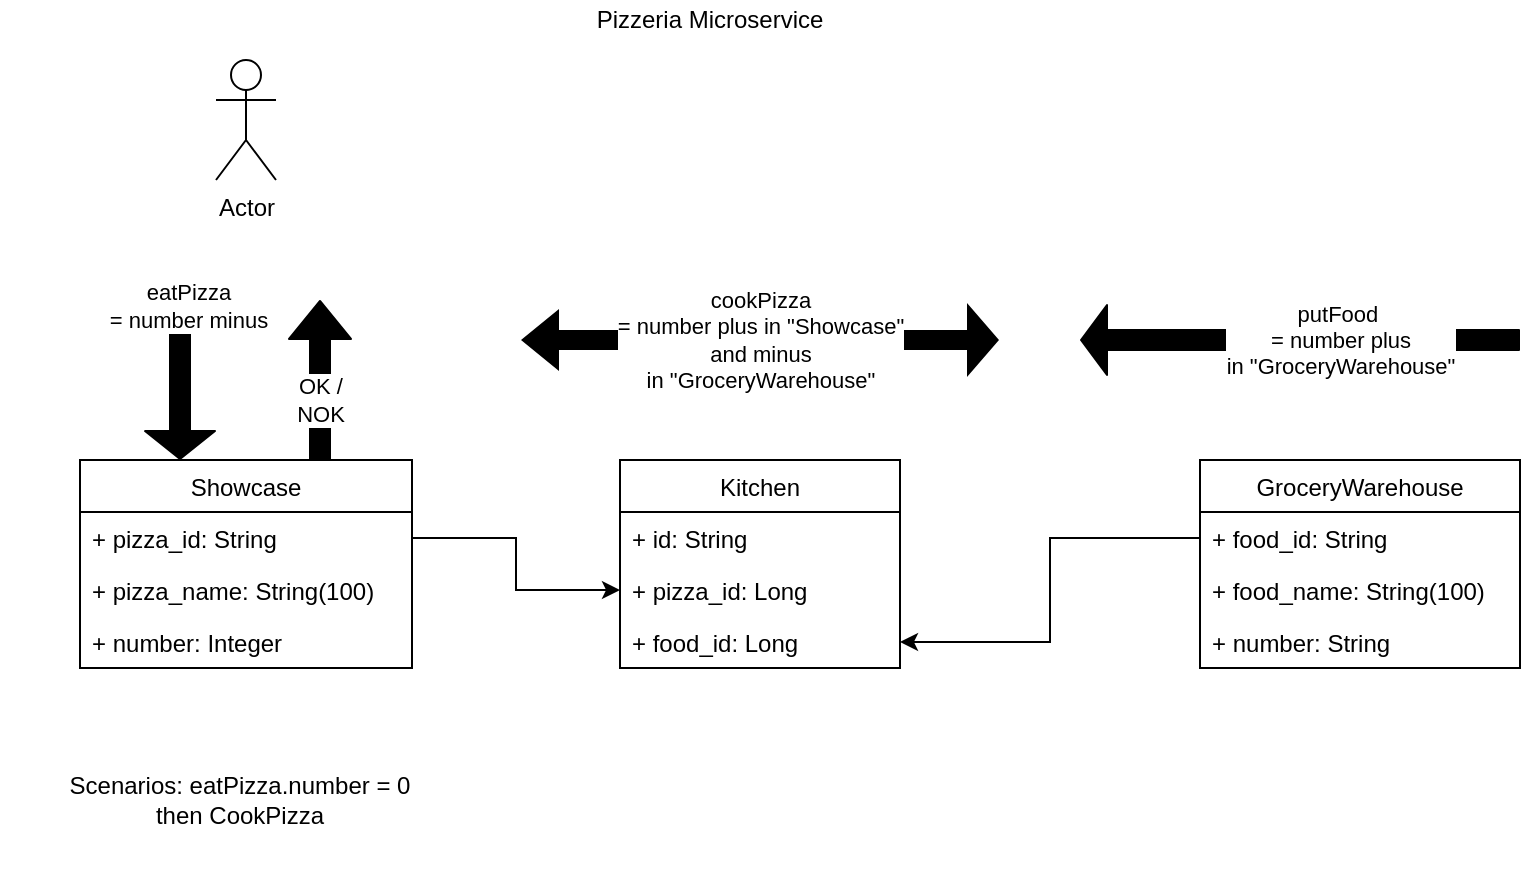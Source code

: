 <mxfile version="13.7.7" type="github">
  <diagram id="wMq028c-sOtWCPvOxuTe" name="Page-1">
    <mxGraphModel dx="1400" dy="801" grid="1" gridSize="10" guides="1" tooltips="1" connect="1" arrows="1" fold="1" page="1" pageScale="1" pageWidth="827" pageHeight="1169" math="0" shadow="0">
      <root>
        <mxCell id="0" />
        <mxCell id="1" parent="0" />
        <mxCell id="a7zKJheYSxnZLbQeQX0P-30" style="edgeStyle=orthogonalEdgeStyle;rounded=0;orthogonalLoop=1;jettySize=auto;html=1;entryX=1;entryY=0.5;entryDx=0;entryDy=0;" parent="1" source="a7zKJheYSxnZLbQeQX0P-7" target="a7zKJheYSxnZLbQeQX0P-17" edge="1">
          <mxGeometry relative="1" as="geometry" />
        </mxCell>
        <mxCell id="a7zKJheYSxnZLbQeQX0P-6" value="GroceryWarehouse" style="swimlane;fontStyle=0;childLayout=stackLayout;horizontal=1;startSize=26;fillColor=none;horizontalStack=0;resizeParent=1;resizeParentMax=0;resizeLast=0;collapsible=1;marginBottom=0;" parent="1" vertex="1">
          <mxGeometry x="620" y="260" width="160" height="104" as="geometry" />
        </mxCell>
        <mxCell id="a7zKJheYSxnZLbQeQX0P-7" value="+ food_id: String&#xa;" style="text;strokeColor=none;fillColor=none;align=left;verticalAlign=top;spacingLeft=4;spacingRight=4;overflow=hidden;rotatable=0;points=[[0,0.5],[1,0.5]];portConstraint=eastwest;" parent="a7zKJheYSxnZLbQeQX0P-6" vertex="1">
          <mxGeometry y="26" width="160" height="26" as="geometry" />
        </mxCell>
        <mxCell id="a7zKJheYSxnZLbQeQX0P-8" value="+ food_name: String(100)" style="text;strokeColor=none;fillColor=none;align=left;verticalAlign=top;spacingLeft=4;spacingRight=4;overflow=hidden;rotatable=0;points=[[0,0.5],[1,0.5]];portConstraint=eastwest;" parent="a7zKJheYSxnZLbQeQX0P-6" vertex="1">
          <mxGeometry y="52" width="160" height="26" as="geometry" />
        </mxCell>
        <mxCell id="a7zKJheYSxnZLbQeQX0P-9" value="+ number: String" style="text;strokeColor=none;fillColor=none;align=left;verticalAlign=top;spacingLeft=4;spacingRight=4;overflow=hidden;rotatable=0;points=[[0,0.5],[1,0.5]];portConstraint=eastwest;" parent="a7zKJheYSxnZLbQeQX0P-6" vertex="1">
          <mxGeometry y="78" width="160" height="26" as="geometry" />
        </mxCell>
        <mxCell id="SamVZUt7zLTqrjZFT7u7-3" style="edgeStyle=orthogonalEdgeStyle;rounded=0;orthogonalLoop=1;jettySize=auto;html=1;entryX=0;entryY=0.5;entryDx=0;entryDy=0;" edge="1" parent="1" source="a7zKJheYSxnZLbQeQX0P-12" target="a7zKJheYSxnZLbQeQX0P-15">
          <mxGeometry relative="1" as="geometry" />
        </mxCell>
        <mxCell id="SamVZUt7zLTqrjZFT7u7-4" value="" style="shape=flexArrow;endArrow=classic;html=1;endWidth=24;endSize=4.33;fillColor=#000000;" edge="1" parent="1">
          <mxGeometry width="50" height="50" relative="1" as="geometry">
            <mxPoint x="110" y="180" as="sourcePoint" />
            <mxPoint x="110" y="260" as="targetPoint" />
          </mxGeometry>
        </mxCell>
        <mxCell id="SamVZUt7zLTqrjZFT7u7-5" value="eatPizza &lt;br&gt;= number minus" style="edgeLabel;html=1;align=center;verticalAlign=middle;resizable=0;points=[];" vertex="1" connectable="0" parent="SamVZUt7zLTqrjZFT7u7-4">
          <mxGeometry x="-0.4" y="-1" relative="1" as="geometry">
            <mxPoint x="5" y="-21" as="offset" />
          </mxGeometry>
        </mxCell>
        <mxCell id="SamVZUt7zLTqrjZFT7u7-6" value="" style="shape=flexArrow;endArrow=classic;html=1;endWidth=26;endSize=5;strokeColor=none;startArrow=block;fillColor=#000000;" edge="1" parent="1">
          <mxGeometry width="50" height="50" relative="1" as="geometry">
            <mxPoint x="280" y="200" as="sourcePoint" />
            <mxPoint x="520" y="200" as="targetPoint" />
          </mxGeometry>
        </mxCell>
        <mxCell id="SamVZUt7zLTqrjZFT7u7-7" value="сookPizza &lt;br&gt;= number plus in &quot;Showcase&quot;&lt;br&gt;and minus &lt;br&gt;in &quot;GroceryWarehouse&quot;" style="edgeLabel;html=1;align=center;verticalAlign=middle;resizable=0;points=[];" vertex="1" connectable="0" parent="SamVZUt7zLTqrjZFT7u7-6">
          <mxGeometry x="-0.4" y="-1" relative="1" as="geometry">
            <mxPoint x="48" y="-1" as="offset" />
          </mxGeometry>
        </mxCell>
        <mxCell id="SamVZUt7zLTqrjZFT7u7-8" value="" style="shape=flexArrow;endArrow=classic;html=1;endWidth=24;endSize=4;fillColor=#000000;" edge="1" parent="1">
          <mxGeometry width="50" height="50" relative="1" as="geometry">
            <mxPoint x="780" y="200" as="sourcePoint" />
            <mxPoint x="560" y="200" as="targetPoint" />
          </mxGeometry>
        </mxCell>
        <mxCell id="SamVZUt7zLTqrjZFT7u7-9" value="putFood&amp;nbsp;&lt;br&gt;= number plus &lt;br&gt;in &quot;GroceryWarehouse&quot;" style="edgeLabel;html=1;align=center;verticalAlign=middle;resizable=0;points=[];" vertex="1" connectable="0" parent="SamVZUt7zLTqrjZFT7u7-8">
          <mxGeometry x="-0.4" y="-1" relative="1" as="geometry">
            <mxPoint x="-24" y="1" as="offset" />
          </mxGeometry>
        </mxCell>
        <mxCell id="SamVZUt7zLTqrjZFT7u7-11" value="Scenarios: eatPizza.number = 0&lt;br&gt;then CookPizza" style="text;html=1;strokeColor=none;fillColor=none;align=center;verticalAlign=middle;whiteSpace=wrap;rounded=0;" vertex="1" parent="1">
          <mxGeometry x="20" y="390" width="240" height="80" as="geometry" />
        </mxCell>
        <mxCell id="SamVZUt7zLTqrjZFT7u7-14" value="Actor" style="shape=umlActor;verticalLabelPosition=bottom;verticalAlign=top;html=1;outlineConnect=0;" vertex="1" parent="1">
          <mxGeometry x="128" y="60" width="30" height="60" as="geometry" />
        </mxCell>
        <mxCell id="a7zKJheYSxnZLbQeQX0P-10" value="Showcase" style="swimlane;fontStyle=0;childLayout=stackLayout;horizontal=1;startSize=26;fillColor=none;horizontalStack=0;resizeParent=1;resizeParentMax=0;resizeLast=0;collapsible=1;marginBottom=0;" parent="1" vertex="1">
          <mxGeometry x="60" y="260" width="166" height="104" as="geometry" />
        </mxCell>
        <mxCell id="a7zKJheYSxnZLbQeQX0P-12" value="+ pizza_id: String" style="text;strokeColor=none;fillColor=none;align=left;verticalAlign=top;spacingLeft=4;spacingRight=4;overflow=hidden;rotatable=0;points=[[0,0.5],[1,0.5]];portConstraint=eastwest;" parent="a7zKJheYSxnZLbQeQX0P-10" vertex="1">
          <mxGeometry y="26" width="166" height="26" as="geometry" />
        </mxCell>
        <mxCell id="SamVZUt7zLTqrjZFT7u7-1" value="+ pizza_name: String(100)" style="text;strokeColor=none;fillColor=none;align=left;verticalAlign=top;spacingLeft=4;spacingRight=4;overflow=hidden;rotatable=0;points=[[0,0.5],[1,0.5]];portConstraint=eastwest;" vertex="1" parent="a7zKJheYSxnZLbQeQX0P-10">
          <mxGeometry y="52" width="166" height="26" as="geometry" />
        </mxCell>
        <mxCell id="a7zKJheYSxnZLbQeQX0P-13" value="+ number: Integer&#xa;" style="text;strokeColor=none;fillColor=none;align=left;verticalAlign=top;spacingLeft=4;spacingRight=4;overflow=hidden;rotatable=0;points=[[0,0.5],[1,0.5]];portConstraint=eastwest;" parent="a7zKJheYSxnZLbQeQX0P-10" vertex="1">
          <mxGeometry y="78" width="166" height="26" as="geometry" />
        </mxCell>
        <mxCell id="SamVZUt7zLTqrjZFT7u7-19" value="Pizzeria Microservice" style="text;html=1;strokeColor=none;fillColor=none;align=center;verticalAlign=middle;whiteSpace=wrap;rounded=0;" vertex="1" parent="1">
          <mxGeometry x="220" y="30" width="310" height="20" as="geometry" />
        </mxCell>
        <mxCell id="a7zKJheYSxnZLbQeQX0P-14" value="Kitchen" style="swimlane;fontStyle=0;childLayout=stackLayout;horizontal=1;startSize=26;fillColor=none;horizontalStack=0;resizeParent=1;resizeParentMax=0;resizeLast=0;collapsible=1;marginBottom=0;" parent="1" vertex="1">
          <mxGeometry x="330" y="260" width="140" height="104" as="geometry" />
        </mxCell>
        <mxCell id="SamVZUt7zLTqrjZFT7u7-2" value="+ id: String&#xa;" style="text;strokeColor=none;fillColor=none;align=left;verticalAlign=top;spacingLeft=4;spacingRight=4;overflow=hidden;rotatable=0;points=[[0,0.5],[1,0.5]];portConstraint=eastwest;" vertex="1" parent="a7zKJheYSxnZLbQeQX0P-14">
          <mxGeometry y="26" width="140" height="26" as="geometry" />
        </mxCell>
        <mxCell id="a7zKJheYSxnZLbQeQX0P-15" value="+ pizza_id: Long&#xa;" style="text;strokeColor=none;fillColor=none;align=left;verticalAlign=top;spacingLeft=4;spacingRight=4;overflow=hidden;rotatable=0;points=[[0,0.5],[1,0.5]];portConstraint=eastwest;" parent="a7zKJheYSxnZLbQeQX0P-14" vertex="1">
          <mxGeometry y="52" width="140" height="26" as="geometry" />
        </mxCell>
        <mxCell id="a7zKJheYSxnZLbQeQX0P-17" value="+ food_id: Long" style="text;strokeColor=none;fillColor=none;align=left;verticalAlign=top;spacingLeft=4;spacingRight=4;overflow=hidden;rotatable=0;points=[[0,0.5],[1,0.5]];portConstraint=eastwest;" parent="a7zKJheYSxnZLbQeQX0P-14" vertex="1">
          <mxGeometry y="78" width="140" height="26" as="geometry" />
        </mxCell>
        <mxCell id="SamVZUt7zLTqrjZFT7u7-27" value="" style="shape=flexArrow;endArrow=none;html=1;endWidth=24;endSize=4.33;fillColor=#000000;startArrow=block;endFill=0;" edge="1" parent="1">
          <mxGeometry width="50" height="50" relative="1" as="geometry">
            <mxPoint x="180" y="180" as="sourcePoint" />
            <mxPoint x="180" y="260" as="targetPoint" />
          </mxGeometry>
        </mxCell>
        <mxCell id="SamVZUt7zLTqrjZFT7u7-28" value="OK / &lt;br&gt;NOK" style="edgeLabel;html=1;align=center;verticalAlign=middle;resizable=0;points=[];" vertex="1" connectable="0" parent="SamVZUt7zLTqrjZFT7u7-27">
          <mxGeometry x="-0.4" y="-1" relative="1" as="geometry">
            <mxPoint x="1" y="26" as="offset" />
          </mxGeometry>
        </mxCell>
      </root>
    </mxGraphModel>
  </diagram>
</mxfile>
